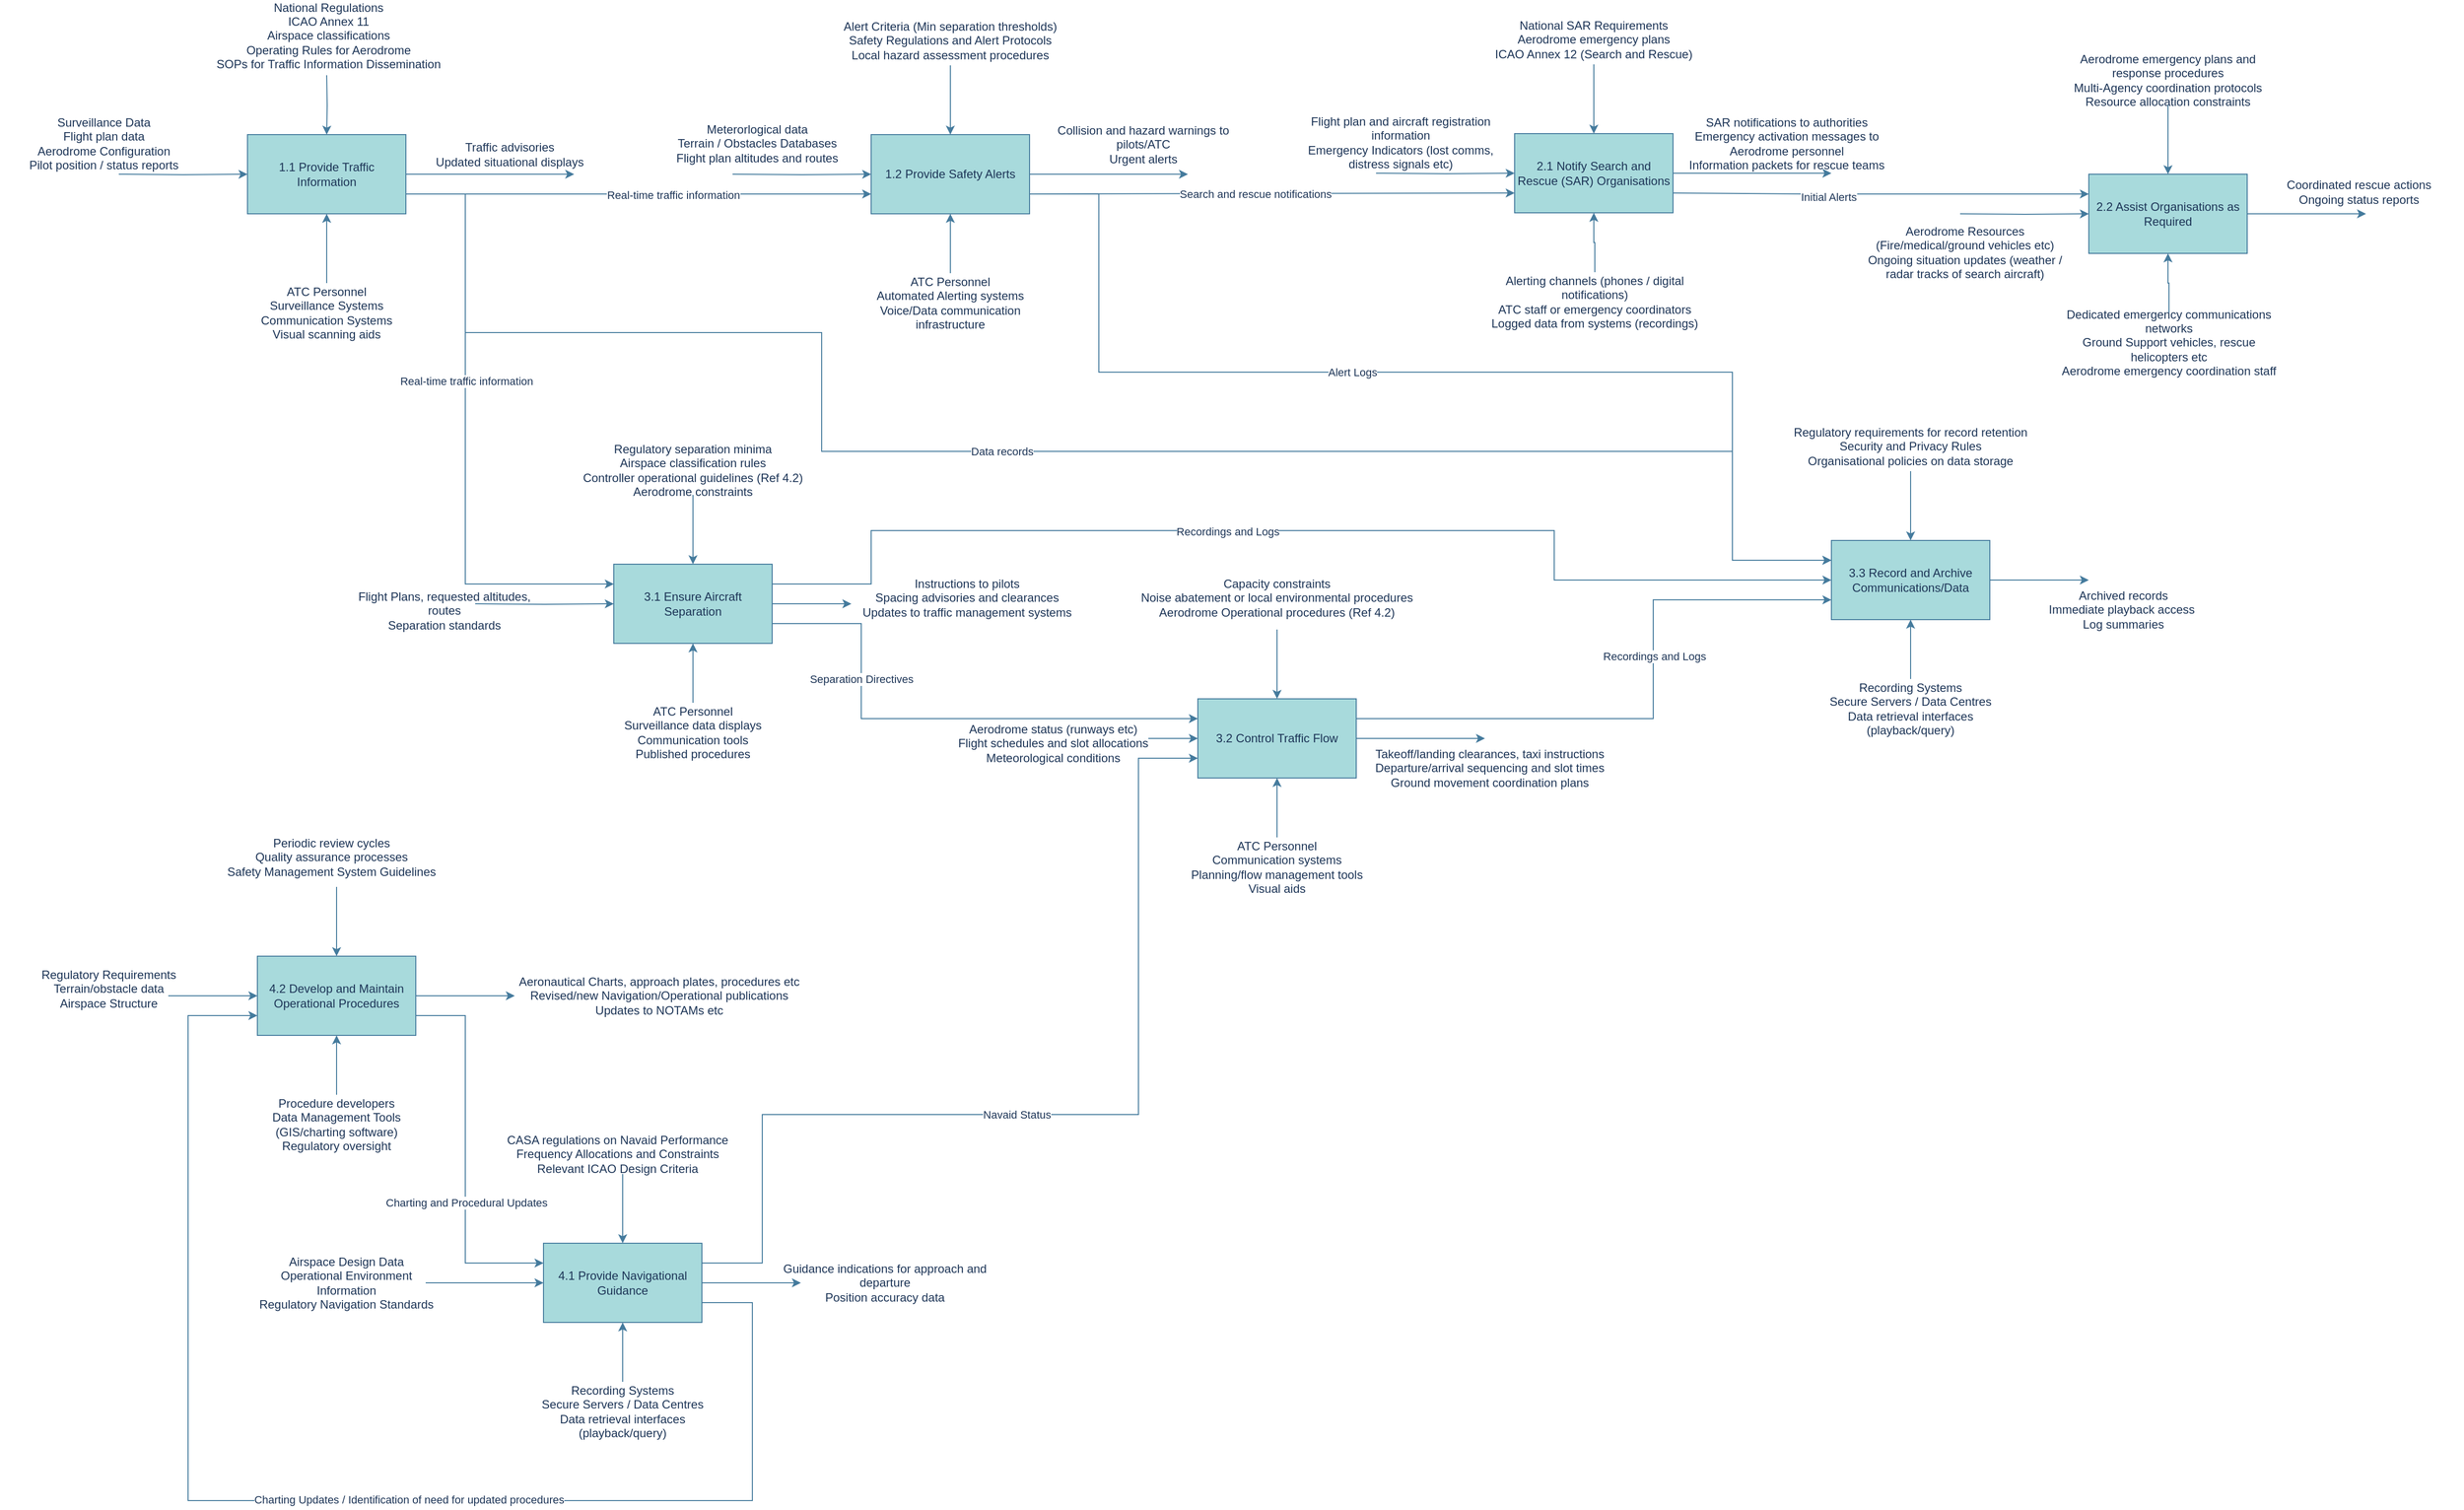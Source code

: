 <mxfile version="26.0.10">
  <diagram name="Page-1" id="mhuVICRI-4RMuyPOTQWO">
    <mxGraphModel dx="1783" dy="976" grid="1" gridSize="10" guides="1" tooltips="1" connect="1" arrows="1" fold="1" page="1" pageScale="1" pageWidth="3300" pageHeight="2339" math="0" shadow="0">
      <root>
        <mxCell id="0" />
        <mxCell id="1" parent="0" />
        <mxCell id="YCx-nxro3G4o6VL55sHo-1" value="" style="group;labelBackgroundColor=none;fontColor=#1D3557;" vertex="1" connectable="0" parent="1">
          <mxGeometry x="40.0" y="220" width="590" height="290" as="geometry" />
        </mxCell>
        <mxCell id="YCx-nxro3G4o6VL55sHo-2" value="" style="group;labelBackgroundColor=none;fontColor=#1D3557;" vertex="1" connectable="0" parent="YCx-nxro3G4o6VL55sHo-1">
          <mxGeometry x="110" width="480" height="290" as="geometry" />
        </mxCell>
        <mxCell id="YCx-nxro3G4o6VL55sHo-3" value="1.1 Provide Traffic Information" style="rounded=0;whiteSpace=wrap;html=1;labelBackgroundColor=none;fillColor=#A8DADC;strokeColor=#457B9D;fontColor=#1D3557;" vertex="1" parent="YCx-nxro3G4o6VL55sHo-2">
          <mxGeometry x="100" y="80" width="160" height="80" as="geometry" />
        </mxCell>
        <mxCell id="YCx-nxro3G4o6VL55sHo-4" value="" style="edgeStyle=orthogonalEdgeStyle;rounded=0;orthogonalLoop=1;jettySize=auto;html=1;strokeColor=#457B9D;fontColor=default;fillColor=#A8DADC;labelBackgroundColor=none;" edge="1" parent="YCx-nxro3G4o6VL55sHo-2" source="YCx-nxro3G4o6VL55sHo-5" target="YCx-nxro3G4o6VL55sHo-3">
          <mxGeometry relative="1" as="geometry" />
        </mxCell>
        <mxCell id="YCx-nxro3G4o6VL55sHo-5" value="ATC Personnel&lt;br&gt;Surveillance Systems&lt;br&gt;Communication Systems&lt;br&gt;Visual scanning aids" style="text;html=1;align=center;verticalAlign=middle;whiteSpace=wrap;rounded=0;labelBackgroundColor=none;fontColor=#1D3557;" vertex="1" parent="YCx-nxro3G4o6VL55sHo-2">
          <mxGeometry x="80" y="230" width="200" height="60" as="geometry" />
        </mxCell>
        <mxCell id="YCx-nxro3G4o6VL55sHo-7" value="" style="edgeStyle=orthogonalEdgeStyle;rounded=0;orthogonalLoop=1;jettySize=auto;html=1;strokeColor=#457B9D;align=center;verticalAlign=middle;fontFamily=Helvetica;fontSize=11;fontColor=default;labelBackgroundColor=none;endArrow=classic;fillColor=#A8DADC;" edge="1" parent="YCx-nxro3G4o6VL55sHo-2" target="YCx-nxro3G4o6VL55sHo-3">
          <mxGeometry relative="1" as="geometry">
            <mxPoint x="180" y="20" as="sourcePoint" />
          </mxGeometry>
        </mxCell>
        <mxCell id="YCx-nxro3G4o6VL55sHo-12" value="" style="edgeLabel;html=1;align=center;verticalAlign=middle;resizable=0;points=[];strokeColor=#457B9D;fontColor=#1D3557;fillColor=#A8DADC;" vertex="1" connectable="0" parent="YCx-nxro3G4o6VL55sHo-7">
          <mxGeometry x="-0.472" y="-2" relative="1" as="geometry">
            <mxPoint as="offset" />
          </mxGeometry>
        </mxCell>
        <mxCell id="YCx-nxro3G4o6VL55sHo-8" value="Traffic advisories&lt;br&gt;Updated situational displays" style="text;html=1;align=center;verticalAlign=middle;whiteSpace=wrap;rounded=0;labelBackgroundColor=none;fontColor=#1D3557;" vertex="1" parent="YCx-nxro3G4o6VL55sHo-2">
          <mxGeometry x="260" y="80" width="210" height="40" as="geometry" />
        </mxCell>
        <mxCell id="YCx-nxro3G4o6VL55sHo-9" value="" style="endArrow=classic;html=1;rounded=0;exitX=1;exitY=0.5;exitDx=0;exitDy=0;strokeColor=#457B9D;align=center;verticalAlign=middle;fontFamily=Helvetica;fontSize=11;fontColor=default;labelBackgroundColor=none;edgeStyle=orthogonalEdgeStyle;fillColor=#A8DADC;" edge="1" parent="YCx-nxro3G4o6VL55sHo-1" source="YCx-nxro3G4o6VL55sHo-3">
          <mxGeometry width="50" height="50" relative="1" as="geometry">
            <mxPoint x="310" y="280" as="sourcePoint" />
            <mxPoint x="540" y="120" as="targetPoint" />
          </mxGeometry>
        </mxCell>
        <mxCell id="YCx-nxro3G4o6VL55sHo-10" value="" style="edgeStyle=orthogonalEdgeStyle;rounded=0;orthogonalLoop=1;jettySize=auto;html=1;strokeColor=#457B9D;fontColor=default;fillColor=#A8DADC;labelBackgroundColor=none;" edge="1" parent="YCx-nxro3G4o6VL55sHo-1" target="YCx-nxro3G4o6VL55sHo-3">
          <mxGeometry relative="1" as="geometry">
            <mxPoint x="80" y="120" as="sourcePoint" />
          </mxGeometry>
        </mxCell>
        <mxCell id="YCx-nxro3G4o6VL55sHo-11" value="Surveillance Data&lt;br&gt;Flight plan data&lt;div&gt;Aerodrome Configuration&lt;br&gt;Pilot position / status reports&lt;/div&gt;" style="text;html=1;align=center;verticalAlign=middle;whiteSpace=wrap;rounded=0;labelBackgroundColor=none;fontColor=#1D3557;" vertex="1" parent="YCx-nxro3G4o6VL55sHo-1">
          <mxGeometry x="-40" y="50" width="210" height="77" as="geometry" />
        </mxCell>
        <mxCell id="YCx-nxro3G4o6VL55sHo-13" value="National Regulations&lt;br&gt;ICAO Annex 11&lt;br&gt;Airspace classifications&lt;br&gt;Operating Rules for Aerodrome&lt;br&gt;SOPs for Traffic Information Dissemination" style="text;html=1;align=center;verticalAlign=middle;whiteSpace=wrap;rounded=0;labelBackgroundColor=none;fontColor=#1D3557;" vertex="1" parent="1">
          <mxGeometry x="217" y="180" width="230" height="40" as="geometry" />
        </mxCell>
        <mxCell id="YCx-nxro3G4o6VL55sHo-14" value="" style="group;labelBackgroundColor=none;fontColor=#1D3557;" vertex="1" connectable="0" parent="1">
          <mxGeometry x="660.0" y="220" width="590" height="290" as="geometry" />
        </mxCell>
        <mxCell id="YCx-nxro3G4o6VL55sHo-15" value="" style="group;labelBackgroundColor=none;fontColor=#1D3557;" vertex="1" connectable="0" parent="YCx-nxro3G4o6VL55sHo-14">
          <mxGeometry x="110" width="480" height="290" as="geometry" />
        </mxCell>
        <mxCell id="YCx-nxro3G4o6VL55sHo-16" value="1.2 Provide Safety Alerts" style="rounded=0;whiteSpace=wrap;html=1;labelBackgroundColor=none;fillColor=#A8DADC;strokeColor=#457B9D;fontColor=#1D3557;" vertex="1" parent="YCx-nxro3G4o6VL55sHo-15">
          <mxGeometry x="110" y="80" width="160" height="80" as="geometry" />
        </mxCell>
        <mxCell id="YCx-nxro3G4o6VL55sHo-17" value="" style="edgeStyle=orthogonalEdgeStyle;rounded=0;orthogonalLoop=1;jettySize=auto;html=1;strokeColor=#457B9D;fontColor=default;fillColor=#A8DADC;labelBackgroundColor=none;" edge="1" parent="YCx-nxro3G4o6VL55sHo-15" source="YCx-nxro3G4o6VL55sHo-18" target="YCx-nxro3G4o6VL55sHo-16">
          <mxGeometry relative="1" as="geometry" />
        </mxCell>
        <mxCell id="YCx-nxro3G4o6VL55sHo-18" value="ATC Personnel&lt;br&gt;Automated Alerting systems&lt;br&gt;Voice/Data communication infrastructure" style="text;html=1;align=center;verticalAlign=middle;whiteSpace=wrap;rounded=0;labelBackgroundColor=none;fontColor=#1D3557;" vertex="1" parent="YCx-nxro3G4o6VL55sHo-15">
          <mxGeometry x="90" y="220" width="200" height="60" as="geometry" />
        </mxCell>
        <mxCell id="YCx-nxro3G4o6VL55sHo-21" value="Collision and hazard warnings to pilots/ATC&lt;br&gt;Urgent alerts" style="text;html=1;align=center;verticalAlign=middle;whiteSpace=wrap;rounded=0;labelBackgroundColor=none;fontColor=#1D3557;" vertex="1" parent="YCx-nxro3G4o6VL55sHo-15">
          <mxGeometry x="280" y="70" width="210" height="40" as="geometry" />
        </mxCell>
        <mxCell id="YCx-nxro3G4o6VL55sHo-24" value="Meterorlogical data&lt;br&gt;Terrain / Obstacles Databases&lt;br&gt;Flight plan altitudes and routes" style="text;html=1;align=center;verticalAlign=middle;whiteSpace=wrap;rounded=0;labelBackgroundColor=none;fontColor=#1D3557;" vertex="1" parent="YCx-nxro3G4o6VL55sHo-15">
          <mxGeometry x="-110" y="50" width="210" height="77" as="geometry" />
        </mxCell>
        <mxCell id="YCx-nxro3G4o6VL55sHo-22" value="" style="endArrow=classic;html=1;rounded=0;exitX=1;exitY=0.5;exitDx=0;exitDy=0;strokeColor=#457B9D;align=center;verticalAlign=middle;fontFamily=Helvetica;fontSize=11;fontColor=default;labelBackgroundColor=none;edgeStyle=orthogonalEdgeStyle;fillColor=#A8DADC;" edge="1" parent="YCx-nxro3G4o6VL55sHo-14" source="YCx-nxro3G4o6VL55sHo-16">
          <mxGeometry width="50" height="50" relative="1" as="geometry">
            <mxPoint x="310" y="280" as="sourcePoint" />
            <mxPoint x="540" y="120" as="targetPoint" />
          </mxGeometry>
        </mxCell>
        <mxCell id="YCx-nxro3G4o6VL55sHo-23" value="" style="edgeStyle=orthogonalEdgeStyle;rounded=0;orthogonalLoop=1;jettySize=auto;html=1;strokeColor=#457B9D;fontColor=default;fillColor=#A8DADC;labelBackgroundColor=none;" edge="1" parent="YCx-nxro3G4o6VL55sHo-14" target="YCx-nxro3G4o6VL55sHo-16">
          <mxGeometry relative="1" as="geometry">
            <mxPoint x="80" y="120" as="sourcePoint" />
          </mxGeometry>
        </mxCell>
        <mxCell id="YCx-nxro3G4o6VL55sHo-25" value="" style="endArrow=classic;html=1;rounded=0;strokeColor=#457B9D;fontColor=#1D3557;fillColor=#A8DADC;entryX=0;entryY=0.75;entryDx=0;entryDy=0;exitX=1;exitY=0.75;exitDx=0;exitDy=0;" edge="1" parent="1" source="YCx-nxro3G4o6VL55sHo-3" target="YCx-nxro3G4o6VL55sHo-16">
          <mxGeometry width="50" height="50" relative="1" as="geometry">
            <mxPoint x="530" y="450" as="sourcePoint" />
            <mxPoint x="580" y="400" as="targetPoint" />
          </mxGeometry>
        </mxCell>
        <mxCell id="YCx-nxro3G4o6VL55sHo-26" value="Real-time traffic information" style="edgeLabel;html=1;align=center;verticalAlign=middle;resizable=0;points=[];strokeColor=#457B9D;fontColor=#1D3557;fillColor=#A8DADC;" vertex="1" connectable="0" parent="YCx-nxro3G4o6VL55sHo-25">
          <mxGeometry x="0.149" y="-1" relative="1" as="geometry">
            <mxPoint as="offset" />
          </mxGeometry>
        </mxCell>
        <mxCell id="YCx-nxro3G4o6VL55sHo-28" value="Alert Criteria (Min separation thresholds)&lt;br&gt;Safety Regulations and Alert Protocols&lt;br&gt;Local hazard assessment procedures" style="text;html=1;align=center;verticalAlign=middle;whiteSpace=wrap;rounded=0;labelBackgroundColor=none;fontColor=#1D3557;" vertex="1" parent="1">
          <mxGeometry x="845" y="180" width="230" height="50" as="geometry" />
        </mxCell>
        <mxCell id="YCx-nxro3G4o6VL55sHo-19" value="" style="edgeStyle=orthogonalEdgeStyle;rounded=0;orthogonalLoop=1;jettySize=auto;html=1;strokeColor=#457B9D;align=center;verticalAlign=middle;fontFamily=Helvetica;fontSize=11;fontColor=default;labelBackgroundColor=none;endArrow=classic;fillColor=#A8DADC;" edge="1" parent="1" target="YCx-nxro3G4o6VL55sHo-16" source="YCx-nxro3G4o6VL55sHo-28">
          <mxGeometry relative="1" as="geometry">
            <mxPoint x="950.0" y="240" as="sourcePoint" />
          </mxGeometry>
        </mxCell>
        <mxCell id="YCx-nxro3G4o6VL55sHo-20" value="" style="edgeLabel;html=1;align=center;verticalAlign=middle;resizable=0;points=[];strokeColor=#457B9D;fontColor=#1D3557;fillColor=#A8DADC;" vertex="1" connectable="0" parent="YCx-nxro3G4o6VL55sHo-19">
          <mxGeometry x="-0.472" y="-2" relative="1" as="geometry">
            <mxPoint as="offset" />
          </mxGeometry>
        </mxCell>
        <mxCell id="YCx-nxro3G4o6VL55sHo-30" value="" style="group;labelBackgroundColor=none;fontColor=#1D3557;" vertex="1" connectable="0" parent="1">
          <mxGeometry x="1310.0" y="219" width="590" height="290" as="geometry" />
        </mxCell>
        <mxCell id="YCx-nxro3G4o6VL55sHo-31" value="" style="group;labelBackgroundColor=none;fontColor=#1D3557;" vertex="1" connectable="0" parent="YCx-nxro3G4o6VL55sHo-30">
          <mxGeometry x="110" width="480" height="290" as="geometry" />
        </mxCell>
        <mxCell id="YCx-nxro3G4o6VL55sHo-32" value="2.1 Notify Search and Rescue (SAR) Organisations" style="rounded=0;whiteSpace=wrap;html=1;labelBackgroundColor=none;fillColor=#A8DADC;strokeColor=#457B9D;fontColor=#1D3557;" vertex="1" parent="YCx-nxro3G4o6VL55sHo-31">
          <mxGeometry x="110" y="80" width="160" height="80" as="geometry" />
        </mxCell>
        <mxCell id="YCx-nxro3G4o6VL55sHo-33" value="" style="edgeStyle=orthogonalEdgeStyle;rounded=0;orthogonalLoop=1;jettySize=auto;html=1;strokeColor=#457B9D;fontColor=default;fillColor=#A8DADC;labelBackgroundColor=none;" edge="1" parent="YCx-nxro3G4o6VL55sHo-31" source="YCx-nxro3G4o6VL55sHo-34" target="YCx-nxro3G4o6VL55sHo-32">
          <mxGeometry relative="1" as="geometry" />
        </mxCell>
        <mxCell id="YCx-nxro3G4o6VL55sHo-34" value="Alerting channels (phones / digital notifications)&lt;br&gt;ATC staff or emergency coordinators&lt;br&gt;Logged data from systems (recordings)" style="text;html=1;align=center;verticalAlign=middle;whiteSpace=wrap;rounded=0;labelBackgroundColor=none;fontColor=#1D3557;" vertex="1" parent="YCx-nxro3G4o6VL55sHo-31">
          <mxGeometry x="81" y="220" width="220" height="60" as="geometry" />
        </mxCell>
        <mxCell id="YCx-nxro3G4o6VL55sHo-35" value="SAR notifications to authorities&lt;br&gt;Emergency activation messages to Aerodrome personnel&lt;br&gt;Information packets for rescue teams" style="text;html=1;align=center;verticalAlign=middle;whiteSpace=wrap;rounded=0;labelBackgroundColor=none;fontColor=#1D3557;" vertex="1" parent="YCx-nxro3G4o6VL55sHo-31">
          <mxGeometry x="280" y="70" width="210" height="40" as="geometry" />
        </mxCell>
        <mxCell id="YCx-nxro3G4o6VL55sHo-36" value="Flight plan and aircraft registration information&lt;br&gt;Emergency Indicators (lost comms, distress signals etc)" style="text;html=1;align=center;verticalAlign=middle;whiteSpace=wrap;rounded=0;labelBackgroundColor=none;fontColor=#1D3557;" vertex="1" parent="YCx-nxro3G4o6VL55sHo-31">
          <mxGeometry x="-110" y="50" width="210" height="77" as="geometry" />
        </mxCell>
        <mxCell id="YCx-nxro3G4o6VL55sHo-39" value="National SAR Requirements&lt;br&gt;Aerodrome emergency plans&lt;br&gt;ICAO Annex 12 (Search and Rescue)" style="text;html=1;align=center;verticalAlign=middle;whiteSpace=wrap;rounded=0;labelBackgroundColor=none;fontColor=#1D3557;" vertex="1" parent="YCx-nxro3G4o6VL55sHo-31">
          <mxGeometry x="75.0" y="-40" width="230" height="50" as="geometry" />
        </mxCell>
        <mxCell id="YCx-nxro3G4o6VL55sHo-40" value="" style="edgeStyle=orthogonalEdgeStyle;rounded=0;orthogonalLoop=1;jettySize=auto;html=1;strokeColor=#457B9D;align=center;verticalAlign=middle;fontFamily=Helvetica;fontSize=11;fontColor=default;labelBackgroundColor=none;endArrow=classic;fillColor=#A8DADC;" edge="1" parent="YCx-nxro3G4o6VL55sHo-31" source="YCx-nxro3G4o6VL55sHo-39">
          <mxGeometry relative="1" as="geometry">
            <mxPoint x="180" y="20" as="sourcePoint" />
            <mxPoint x="190.0" y="80" as="targetPoint" />
          </mxGeometry>
        </mxCell>
        <mxCell id="YCx-nxro3G4o6VL55sHo-41" value="" style="edgeLabel;html=1;align=center;verticalAlign=middle;resizable=0;points=[];strokeColor=#457B9D;fontColor=#1D3557;fillColor=#A8DADC;" vertex="1" connectable="0" parent="YCx-nxro3G4o6VL55sHo-40">
          <mxGeometry x="-0.472" y="-2" relative="1" as="geometry">
            <mxPoint as="offset" />
          </mxGeometry>
        </mxCell>
        <mxCell id="YCx-nxro3G4o6VL55sHo-37" value="" style="endArrow=classic;html=1;rounded=0;exitX=1;exitY=0.5;exitDx=0;exitDy=0;strokeColor=#457B9D;align=center;verticalAlign=middle;fontFamily=Helvetica;fontSize=11;fontColor=default;labelBackgroundColor=none;edgeStyle=orthogonalEdgeStyle;fillColor=#A8DADC;" edge="1" parent="YCx-nxro3G4o6VL55sHo-30" source="YCx-nxro3G4o6VL55sHo-32">
          <mxGeometry width="50" height="50" relative="1" as="geometry">
            <mxPoint x="310" y="280" as="sourcePoint" />
            <mxPoint x="540" y="120" as="targetPoint" />
          </mxGeometry>
        </mxCell>
        <mxCell id="YCx-nxro3G4o6VL55sHo-38" value="" style="edgeStyle=orthogonalEdgeStyle;rounded=0;orthogonalLoop=1;jettySize=auto;html=1;strokeColor=#457B9D;fontColor=default;fillColor=#A8DADC;labelBackgroundColor=none;" edge="1" parent="YCx-nxro3G4o6VL55sHo-30" target="YCx-nxro3G4o6VL55sHo-32">
          <mxGeometry relative="1" as="geometry">
            <mxPoint x="80" y="120" as="sourcePoint" />
          </mxGeometry>
        </mxCell>
        <mxCell id="YCx-nxro3G4o6VL55sHo-42" value="" style="endArrow=classic;html=1;rounded=0;strokeColor=#457B9D;fontColor=#1D3557;fillColor=#A8DADC;entryX=0;entryY=0.75;entryDx=0;entryDy=0;exitX=1;exitY=0.75;exitDx=0;exitDy=0;" edge="1" parent="1" source="YCx-nxro3G4o6VL55sHo-16" target="YCx-nxro3G4o6VL55sHo-32">
          <mxGeometry width="50" height="50" relative="1" as="geometry">
            <mxPoint x="1240" y="540" as="sourcePoint" />
            <mxPoint x="1290" y="490" as="targetPoint" />
          </mxGeometry>
        </mxCell>
        <mxCell id="YCx-nxro3G4o6VL55sHo-43" value="Search and rescue notifications" style="edgeLabel;html=1;align=center;verticalAlign=middle;resizable=0;points=[];strokeColor=#457B9D;fontColor=#1D3557;fillColor=#A8DADC;" vertex="1" connectable="0" parent="YCx-nxro3G4o6VL55sHo-42">
          <mxGeometry x="-0.072" relative="1" as="geometry">
            <mxPoint as="offset" />
          </mxGeometry>
        </mxCell>
        <mxCell id="YCx-nxro3G4o6VL55sHo-44" value="" style="group;labelBackgroundColor=none;fontColor=#1D3557;" vertex="1" connectable="0" parent="1">
          <mxGeometry x="1820.0" y="410" width="590" height="290" as="geometry" />
        </mxCell>
        <mxCell id="YCx-nxro3G4o6VL55sHo-54" value="" style="endArrow=classic;html=1;rounded=0;exitX=1;exitY=0.5;exitDx=0;exitDy=0;strokeColor=#457B9D;align=center;verticalAlign=middle;fontFamily=Helvetica;fontSize=11;fontColor=default;labelBackgroundColor=none;edgeStyle=orthogonalEdgeStyle;fillColor=#A8DADC;" edge="1" parent="YCx-nxro3G4o6VL55sHo-44" source="YCx-nxro3G4o6VL55sHo-46">
          <mxGeometry width="50" height="50" relative="1" as="geometry">
            <mxPoint x="370" y="110" as="sourcePoint" />
            <mxPoint x="570.0" y="-30" as="targetPoint" />
          </mxGeometry>
        </mxCell>
        <mxCell id="YCx-nxro3G4o6VL55sHo-55" value="" style="edgeStyle=orthogonalEdgeStyle;rounded=0;orthogonalLoop=1;jettySize=auto;html=1;strokeColor=#457B9D;fontColor=default;fillColor=#A8DADC;labelBackgroundColor=none;" edge="1" parent="YCx-nxro3G4o6VL55sHo-44" target="YCx-nxro3G4o6VL55sHo-46">
          <mxGeometry relative="1" as="geometry">
            <mxPoint x="160.0" y="-30" as="sourcePoint" />
          </mxGeometry>
        </mxCell>
        <mxCell id="YCx-nxro3G4o6VL55sHo-50" value="Aerodrome Resources (Fire/medical/ground vehicles etc)&lt;br&gt;Ongoing situation updates (weather / radar tracks of search aircraft)" style="text;html=1;align=center;verticalAlign=middle;whiteSpace=wrap;rounded=0;labelBackgroundColor=none;fontColor=#1D3557;" vertex="1" parent="YCx-nxro3G4o6VL55sHo-44">
          <mxGeometry x="60" y="-30" width="210" height="77" as="geometry" />
        </mxCell>
        <mxCell id="YCx-nxro3G4o6VL55sHo-56" value="" style="endArrow=classic;html=1;rounded=0;strokeColor=#457B9D;fontColor=#1D3557;fillColor=#A8DADC;entryX=0;entryY=0.25;entryDx=0;entryDy=0;exitX=1;exitY=0.75;exitDx=0;exitDy=0;" edge="1" parent="1" source="YCx-nxro3G4o6VL55sHo-32" target="YCx-nxro3G4o6VL55sHo-46">
          <mxGeometry width="50" height="50" relative="1" as="geometry">
            <mxPoint x="1660" y="650" as="sourcePoint" />
            <mxPoint x="1710" y="600" as="targetPoint" />
            <Array as="points">
              <mxPoint x="1830" y="360" />
              <mxPoint x="1930" y="360" />
            </Array>
          </mxGeometry>
        </mxCell>
        <mxCell id="YCx-nxro3G4o6VL55sHo-57" value="Initial Alerts" style="edgeLabel;html=1;align=center;verticalAlign=middle;resizable=0;points=[];strokeColor=#457B9D;fontColor=#1D3557;fillColor=#A8DADC;" vertex="1" connectable="0" parent="YCx-nxro3G4o6VL55sHo-56">
          <mxGeometry x="-0.253" y="-3" relative="1" as="geometry">
            <mxPoint as="offset" />
          </mxGeometry>
        </mxCell>
        <mxCell id="YCx-nxro3G4o6VL55sHo-58" value="" style="group;labelBackgroundColor=none;fontColor=#1D3557;" vertex="1" connectable="0" parent="1">
          <mxGeometry x="400.0" y="654" width="690" height="290" as="geometry" />
        </mxCell>
        <mxCell id="YCx-nxro3G4o6VL55sHo-59" value="" style="group;labelBackgroundColor=none;fontColor=#1D3557;" vertex="1" connectable="0" parent="YCx-nxro3G4o6VL55sHo-58">
          <mxGeometry x="110" width="580" height="290" as="geometry" />
        </mxCell>
        <mxCell id="YCx-nxro3G4o6VL55sHo-60" value="3.1 Ensure Aircraft Separation" style="rounded=0;whiteSpace=wrap;html=1;labelBackgroundColor=none;fillColor=#A8DADC;strokeColor=#457B9D;fontColor=#1D3557;" vertex="1" parent="YCx-nxro3G4o6VL55sHo-59">
          <mxGeometry x="110" y="80" width="160" height="80" as="geometry" />
        </mxCell>
        <mxCell id="YCx-nxro3G4o6VL55sHo-61" value="" style="edgeStyle=orthogonalEdgeStyle;rounded=0;orthogonalLoop=1;jettySize=auto;html=1;strokeColor=#457B9D;fontColor=default;fillColor=#A8DADC;labelBackgroundColor=none;" edge="1" parent="YCx-nxro3G4o6VL55sHo-59" source="YCx-nxro3G4o6VL55sHo-62" target="YCx-nxro3G4o6VL55sHo-60">
          <mxGeometry relative="1" as="geometry" />
        </mxCell>
        <mxCell id="YCx-nxro3G4o6VL55sHo-62" value="ATC Personnel&lt;br&gt;Surveillance data displays&lt;br&gt;Communication tools&lt;br&gt;Published procedures" style="text;html=1;align=center;verticalAlign=middle;whiteSpace=wrap;rounded=0;labelBackgroundColor=none;fontColor=#1D3557;" vertex="1" parent="YCx-nxro3G4o6VL55sHo-59">
          <mxGeometry x="90" y="220" width="200" height="60" as="geometry" />
        </mxCell>
        <mxCell id="YCx-nxro3G4o6VL55sHo-69" value="Regulatory separation minima&lt;br&gt;Airspace classification rules&lt;br&gt;Controller operational guidelines (Ref 4.2)&lt;br&gt;Aerodrome constraints" style="text;html=1;align=center;verticalAlign=middle;whiteSpace=wrap;rounded=0;labelBackgroundColor=none;fontColor=#1D3557;" vertex="1" parent="YCx-nxro3G4o6VL55sHo-59">
          <mxGeometry x="75.0" y="-40" width="230" height="50" as="geometry" />
        </mxCell>
        <mxCell id="YCx-nxro3G4o6VL55sHo-70" value="" style="edgeStyle=orthogonalEdgeStyle;rounded=0;orthogonalLoop=1;jettySize=auto;html=1;strokeColor=#457B9D;align=center;verticalAlign=middle;fontFamily=Helvetica;fontSize=11;fontColor=default;labelBackgroundColor=none;endArrow=classic;fillColor=#A8DADC;" edge="1" parent="YCx-nxro3G4o6VL55sHo-59" source="YCx-nxro3G4o6VL55sHo-69">
          <mxGeometry relative="1" as="geometry">
            <mxPoint x="180" y="20" as="sourcePoint" />
            <mxPoint x="190.0" y="80" as="targetPoint" />
          </mxGeometry>
        </mxCell>
        <mxCell id="YCx-nxro3G4o6VL55sHo-71" value="" style="edgeLabel;html=1;align=center;verticalAlign=middle;resizable=0;points=[];strokeColor=#457B9D;fontColor=#1D3557;fillColor=#A8DADC;" vertex="1" connectable="0" parent="YCx-nxro3G4o6VL55sHo-70">
          <mxGeometry x="-0.472" y="-2" relative="1" as="geometry">
            <mxPoint as="offset" />
          </mxGeometry>
        </mxCell>
        <mxCell id="YCx-nxro3G4o6VL55sHo-63" value="Instructions to pilots&lt;br&gt;Spacing advisories and clearances&lt;br&gt;Updates to traffic management systems" style="text;html=1;align=center;verticalAlign=middle;whiteSpace=wrap;rounded=0;labelBackgroundColor=none;fontColor=#1D3557;" vertex="1" parent="YCx-nxro3G4o6VL55sHo-59">
          <mxGeometry x="357" y="94" width="220" height="40" as="geometry" />
        </mxCell>
        <mxCell id="YCx-nxro3G4o6VL55sHo-65" value="" style="endArrow=classic;html=1;rounded=0;exitX=1;exitY=0.5;exitDx=0;exitDy=0;strokeColor=#457B9D;align=center;verticalAlign=middle;fontFamily=Helvetica;fontSize=11;fontColor=default;labelBackgroundColor=none;edgeStyle=orthogonalEdgeStyle;fillColor=#A8DADC;" edge="1" parent="YCx-nxro3G4o6VL55sHo-58" source="YCx-nxro3G4o6VL55sHo-60">
          <mxGeometry width="50" height="50" relative="1" as="geometry">
            <mxPoint x="310" y="280" as="sourcePoint" />
            <mxPoint x="460.0" y="120" as="targetPoint" />
          </mxGeometry>
        </mxCell>
        <mxCell id="YCx-nxro3G4o6VL55sHo-66" value="" style="edgeStyle=orthogonalEdgeStyle;rounded=0;orthogonalLoop=1;jettySize=auto;html=1;strokeColor=#457B9D;fontColor=default;fillColor=#A8DADC;labelBackgroundColor=none;" edge="1" parent="YCx-nxro3G4o6VL55sHo-58" target="YCx-nxro3G4o6VL55sHo-60">
          <mxGeometry relative="1" as="geometry">
            <mxPoint x="80" y="120" as="sourcePoint" />
          </mxGeometry>
        </mxCell>
        <mxCell id="YCx-nxro3G4o6VL55sHo-64" value="Flight Plans, requested altitudes, routes&lt;br&gt;Separation standards" style="text;html=1;align=center;verticalAlign=middle;whiteSpace=wrap;rounded=0;labelBackgroundColor=none;fontColor=#1D3557;" vertex="1" parent="YCx-nxro3G4o6VL55sHo-58">
          <mxGeometry x="-56" y="88.5" width="210" height="77" as="geometry" />
        </mxCell>
        <mxCell id="YCx-nxro3G4o6VL55sHo-72" value="" style="endArrow=classic;html=1;rounded=0;strokeColor=#457B9D;fontColor=#1D3557;fillColor=#A8DADC;exitX=1;exitY=0.75;exitDx=0;exitDy=0;entryX=0;entryY=0.25;entryDx=0;entryDy=0;" edge="1" parent="1" source="YCx-nxro3G4o6VL55sHo-3" target="YCx-nxro3G4o6VL55sHo-60">
          <mxGeometry width="50" height="50" relative="1" as="geometry">
            <mxPoint x="1130" y="650" as="sourcePoint" />
            <mxPoint x="1180" y="600" as="targetPoint" />
            <Array as="points">
              <mxPoint x="470" y="360" />
              <mxPoint x="470" y="754" />
            </Array>
          </mxGeometry>
        </mxCell>
        <mxCell id="YCx-nxro3G4o6VL55sHo-73" value="Real-time traffic information" style="edgeLabel;html=1;align=center;verticalAlign=middle;resizable=0;points=[];strokeColor=#457B9D;fontColor=#1D3557;fillColor=#A8DADC;" vertex="1" connectable="0" parent="YCx-nxro3G4o6VL55sHo-72">
          <mxGeometry x="-0.177" y="1" relative="1" as="geometry">
            <mxPoint as="offset" />
          </mxGeometry>
        </mxCell>
        <mxCell id="YCx-nxro3G4o6VL55sHo-74" value="" style="group;labelBackgroundColor=none;fontColor=#1D3557;" vertex="1" connectable="0" parent="1">
          <mxGeometry x="1100.0" y="790" width="530" height="290" as="geometry" />
        </mxCell>
        <mxCell id="YCx-nxro3G4o6VL55sHo-75" value="3.2 Control Traffic Flow" style="rounded=0;whiteSpace=wrap;html=1;labelBackgroundColor=none;fillColor=#A8DADC;strokeColor=#457B9D;fontColor=#1D3557;" vertex="1" parent="YCx-nxro3G4o6VL55sHo-74">
          <mxGeometry x="110" y="80" width="160" height="80" as="geometry" />
        </mxCell>
        <mxCell id="YCx-nxro3G4o6VL55sHo-76" value="" style="edgeStyle=orthogonalEdgeStyle;rounded=0;orthogonalLoop=1;jettySize=auto;html=1;strokeColor=#457B9D;fontColor=default;fillColor=#A8DADC;labelBackgroundColor=none;" edge="1" parent="YCx-nxro3G4o6VL55sHo-74" source="YCx-nxro3G4o6VL55sHo-77" target="YCx-nxro3G4o6VL55sHo-75">
          <mxGeometry relative="1" as="geometry" />
        </mxCell>
        <mxCell id="YCx-nxro3G4o6VL55sHo-77" value="ATC Personnel&lt;br&gt;Communication systems&lt;br&gt;Planning/flow management tools&lt;br&gt;Visual aids" style="text;html=1;align=center;verticalAlign=middle;whiteSpace=wrap;rounded=0;labelBackgroundColor=none;fontColor=#1D3557;" vertex="1" parent="YCx-nxro3G4o6VL55sHo-74">
          <mxGeometry x="90" y="220" width="200" height="60" as="geometry" />
        </mxCell>
        <mxCell id="YCx-nxro3G4o6VL55sHo-78" value="Takeoff/landing clearances, taxi instructions&lt;br&gt;Departure/arrival sequencing and slot times&lt;br&gt;Ground movement coordination plans" style="text;html=1;align=center;verticalAlign=middle;whiteSpace=wrap;rounded=0;labelBackgroundColor=none;fontColor=#1D3557;" vertex="1" parent="YCx-nxro3G4o6VL55sHo-74">
          <mxGeometry x="280" y="130" width="250" height="40" as="geometry" />
        </mxCell>
        <mxCell id="YCx-nxro3G4o6VL55sHo-79" value="Capacity constraints&lt;br&gt;Noise abatement or local environmental procedures&lt;br&gt;Aerodrome Operational procedures (Ref 4.2)&lt;div&gt;&lt;br&gt;&lt;/div&gt;" style="text;html=1;align=center;verticalAlign=middle;whiteSpace=wrap;rounded=0;labelBackgroundColor=none;fontColor=#1D3557;" vertex="1" parent="YCx-nxro3G4o6VL55sHo-74">
          <mxGeometry x="30" y="-40" width="320" height="50" as="geometry" />
        </mxCell>
        <mxCell id="YCx-nxro3G4o6VL55sHo-80" value="" style="edgeStyle=orthogonalEdgeStyle;rounded=0;orthogonalLoop=1;jettySize=auto;html=1;strokeColor=#457B9D;align=center;verticalAlign=middle;fontFamily=Helvetica;fontSize=11;fontColor=default;labelBackgroundColor=none;endArrow=classic;fillColor=#A8DADC;" edge="1" parent="YCx-nxro3G4o6VL55sHo-74" source="YCx-nxro3G4o6VL55sHo-79">
          <mxGeometry relative="1" as="geometry">
            <mxPoint x="180" y="20" as="sourcePoint" />
            <mxPoint x="190.0" y="80" as="targetPoint" />
          </mxGeometry>
        </mxCell>
        <mxCell id="YCx-nxro3G4o6VL55sHo-81" value="" style="edgeLabel;html=1;align=center;verticalAlign=middle;resizable=0;points=[];strokeColor=#457B9D;fontColor=#1D3557;fillColor=#A8DADC;" vertex="1" connectable="0" parent="YCx-nxro3G4o6VL55sHo-80">
          <mxGeometry x="-0.472" y="-2" relative="1" as="geometry">
            <mxPoint as="offset" />
          </mxGeometry>
        </mxCell>
        <mxCell id="YCx-nxro3G4o6VL55sHo-84" value="Aerodrome status (runways etc)&lt;br&gt;Flight schedules and slot allocations&lt;br&gt;Meteorological conditions" style="text;html=1;align=center;verticalAlign=middle;whiteSpace=wrap;rounded=0;labelBackgroundColor=none;fontColor=#1D3557;" vertex="1" parent="YCx-nxro3G4o6VL55sHo-74">
          <mxGeometry x="-141" y="85" width="210" height="80" as="geometry" />
        </mxCell>
        <mxCell id="YCx-nxro3G4o6VL55sHo-87" value="" style="edgeStyle=orthogonalEdgeStyle;rounded=0;orthogonalLoop=1;jettySize=auto;html=1;strokeColor=#457B9D;fontColor=default;fillColor=#A8DADC;labelBackgroundColor=none;entryX=0;entryY=0.5;entryDx=0;entryDy=0;" edge="1" parent="YCx-nxro3G4o6VL55sHo-74" target="YCx-nxro3G4o6VL55sHo-75">
          <mxGeometry relative="1" as="geometry">
            <mxPoint x="60.0" y="120" as="sourcePoint" />
            <mxPoint x="190.0" y="80" as="targetPoint" />
            <Array as="points">
              <mxPoint x="60" y="120" />
              <mxPoint x="60" y="120" />
            </Array>
          </mxGeometry>
        </mxCell>
        <mxCell id="YCx-nxro3G4o6VL55sHo-82" value="" style="endArrow=classic;html=1;rounded=0;exitX=1;exitY=0.5;exitDx=0;exitDy=0;strokeColor=#457B9D;align=center;verticalAlign=middle;fontFamily=Helvetica;fontSize=11;fontColor=default;labelBackgroundColor=none;edgeStyle=orthogonalEdgeStyle;fillColor=#A8DADC;" edge="1" parent="1" source="YCx-nxro3G4o6VL55sHo-75">
          <mxGeometry width="50" height="50" relative="1" as="geometry">
            <mxPoint x="1270.0" y="960" as="sourcePoint" />
            <mxPoint x="1500" y="910" as="targetPoint" />
          </mxGeometry>
        </mxCell>
        <mxCell id="YCx-nxro3G4o6VL55sHo-85" value="" style="endArrow=classic;html=1;rounded=0;strokeColor=#457B9D;fontColor=#1D3557;fillColor=#A8DADC;exitX=1;exitY=0.75;exitDx=0;exitDy=0;entryX=0;entryY=0.25;entryDx=0;entryDy=0;" edge="1" parent="1" source="YCx-nxro3G4o6VL55sHo-60" target="YCx-nxro3G4o6VL55sHo-75">
          <mxGeometry width="50" height="50" relative="1" as="geometry">
            <mxPoint x="1100" y="650" as="sourcePoint" />
            <mxPoint x="1150" y="600" as="targetPoint" />
            <Array as="points">
              <mxPoint x="870" y="794" />
              <mxPoint x="870" y="890" />
            </Array>
          </mxGeometry>
        </mxCell>
        <mxCell id="YCx-nxro3G4o6VL55sHo-86" value="Separation Directives" style="edgeLabel;html=1;align=center;verticalAlign=middle;resizable=0;points=[];strokeColor=#457B9D;fontColor=#1D3557;fillColor=#A8DADC;" vertex="1" connectable="0" parent="YCx-nxro3G4o6VL55sHo-85">
          <mxGeometry x="-0.24" y="-2" relative="1" as="geometry">
            <mxPoint x="-14" y="-42" as="offset" />
          </mxGeometry>
        </mxCell>
        <mxCell id="YCx-nxro3G4o6VL55sHo-88" value="" style="group;labelBackgroundColor=none;fontColor=#1D3557;" vertex="1" connectable="0" parent="1">
          <mxGeometry x="1740.0" y="630" width="530" height="290" as="geometry" />
        </mxCell>
        <mxCell id="YCx-nxro3G4o6VL55sHo-89" value="3.3 Record and Archive Communications/Data" style="rounded=0;whiteSpace=wrap;html=1;labelBackgroundColor=none;fillColor=#A8DADC;strokeColor=#457B9D;fontColor=#1D3557;" vertex="1" parent="YCx-nxro3G4o6VL55sHo-88">
          <mxGeometry x="110" y="80" width="160" height="80" as="geometry" />
        </mxCell>
        <mxCell id="YCx-nxro3G4o6VL55sHo-90" value="" style="edgeStyle=orthogonalEdgeStyle;rounded=0;orthogonalLoop=1;jettySize=auto;html=1;strokeColor=#457B9D;fontColor=default;fillColor=#A8DADC;labelBackgroundColor=none;" edge="1" parent="YCx-nxro3G4o6VL55sHo-88" source="YCx-nxro3G4o6VL55sHo-91" target="YCx-nxro3G4o6VL55sHo-89">
          <mxGeometry relative="1" as="geometry" />
        </mxCell>
        <mxCell id="YCx-nxro3G4o6VL55sHo-91" value="Recording Systems&lt;br&gt;Secure Servers / Data Centres&lt;br&gt;Data retrieval interfaces (playback/query)" style="text;html=1;align=center;verticalAlign=middle;whiteSpace=wrap;rounded=0;labelBackgroundColor=none;fontColor=#1D3557;" vertex="1" parent="YCx-nxro3G4o6VL55sHo-88">
          <mxGeometry x="90" y="220" width="200" height="60" as="geometry" />
        </mxCell>
        <mxCell id="YCx-nxro3G4o6VL55sHo-92" value="Archived records&lt;br&gt;Immediate playback access&amp;nbsp;&lt;br&gt;Log summaries" style="text;html=1;align=center;verticalAlign=middle;whiteSpace=wrap;rounded=0;labelBackgroundColor=none;fontColor=#1D3557;" vertex="1" parent="YCx-nxro3G4o6VL55sHo-88">
          <mxGeometry x="280" y="130" width="250" height="40" as="geometry" />
        </mxCell>
        <mxCell id="YCx-nxro3G4o6VL55sHo-93" value="Regulatory requirements for record retention&lt;br&gt;Security and Privacy Rules&lt;br&gt;Organisational policies on data storage" style="text;html=1;align=center;verticalAlign=middle;whiteSpace=wrap;rounded=0;labelBackgroundColor=none;fontColor=#1D3557;" vertex="1" parent="YCx-nxro3G4o6VL55sHo-88">
          <mxGeometry x="30" y="-40" width="320" height="50" as="geometry" />
        </mxCell>
        <mxCell id="YCx-nxro3G4o6VL55sHo-94" value="" style="edgeStyle=orthogonalEdgeStyle;rounded=0;orthogonalLoop=1;jettySize=auto;html=1;strokeColor=#457B9D;align=center;verticalAlign=middle;fontFamily=Helvetica;fontSize=11;fontColor=default;labelBackgroundColor=none;endArrow=classic;fillColor=#A8DADC;" edge="1" parent="YCx-nxro3G4o6VL55sHo-88" source="YCx-nxro3G4o6VL55sHo-93">
          <mxGeometry relative="1" as="geometry">
            <mxPoint x="180" y="20" as="sourcePoint" />
            <mxPoint x="190.0" y="80" as="targetPoint" />
          </mxGeometry>
        </mxCell>
        <mxCell id="YCx-nxro3G4o6VL55sHo-95" value="" style="edgeLabel;html=1;align=center;verticalAlign=middle;resizable=0;points=[];strokeColor=#457B9D;fontColor=#1D3557;fillColor=#A8DADC;" vertex="1" connectable="0" parent="YCx-nxro3G4o6VL55sHo-94">
          <mxGeometry x="-0.472" y="-2" relative="1" as="geometry">
            <mxPoint as="offset" />
          </mxGeometry>
        </mxCell>
        <mxCell id="YCx-nxro3G4o6VL55sHo-45" value="" style="group;labelBackgroundColor=none;fontColor=#1D3557;" vertex="1" connectable="0" parent="1">
          <mxGeometry x="2000.0" y="260" width="480" height="290" as="geometry" />
        </mxCell>
        <mxCell id="YCx-nxro3G4o6VL55sHo-46" value="2.2 Assist Organisations as Required" style="rounded=0;whiteSpace=wrap;html=1;labelBackgroundColor=none;fillColor=#A8DADC;strokeColor=#457B9D;fontColor=#1D3557;" vertex="1" parent="YCx-nxro3G4o6VL55sHo-45">
          <mxGeometry x="110" y="80" width="160" height="80" as="geometry" />
        </mxCell>
        <mxCell id="YCx-nxro3G4o6VL55sHo-47" value="" style="edgeStyle=orthogonalEdgeStyle;rounded=0;orthogonalLoop=1;jettySize=auto;html=1;strokeColor=#457B9D;fontColor=default;fillColor=#A8DADC;labelBackgroundColor=none;" edge="1" parent="YCx-nxro3G4o6VL55sHo-45" source="YCx-nxro3G4o6VL55sHo-48" target="YCx-nxro3G4o6VL55sHo-46">
          <mxGeometry relative="1" as="geometry" />
        </mxCell>
        <mxCell id="YCx-nxro3G4o6VL55sHo-48" value="Dedicated emergency communications networks&lt;br&gt;Ground Support vehicles, rescue helicopters etc&lt;br&gt;Aerodrome emergency coordination staff" style="text;html=1;align=center;verticalAlign=middle;whiteSpace=wrap;rounded=0;labelBackgroundColor=none;fontColor=#1D3557;" vertex="1" parent="YCx-nxro3G4o6VL55sHo-45">
          <mxGeometry x="81" y="220" width="220" height="60" as="geometry" />
        </mxCell>
        <mxCell id="YCx-nxro3G4o6VL55sHo-49" value="Coordinated rescue actions&lt;br&gt;Ongoing status reports" style="text;html=1;align=center;verticalAlign=middle;whiteSpace=wrap;rounded=0;labelBackgroundColor=none;fontColor=#1D3557;" vertex="1" parent="YCx-nxro3G4o6VL55sHo-45">
          <mxGeometry x="278" y="78" width="210" height="40" as="geometry" />
        </mxCell>
        <mxCell id="YCx-nxro3G4o6VL55sHo-51" value="Aerodrome emergency plans and response procedures&lt;br&gt;Multi-Agency coordination protocols&lt;br&gt;Resource allocation constraints" style="text;html=1;align=center;verticalAlign=middle;whiteSpace=wrap;rounded=0;labelBackgroundColor=none;fontColor=#1D3557;" vertex="1" parent="YCx-nxro3G4o6VL55sHo-45">
          <mxGeometry x="75.0" y="-40" width="230" height="50" as="geometry" />
        </mxCell>
        <mxCell id="YCx-nxro3G4o6VL55sHo-52" value="" style="edgeStyle=orthogonalEdgeStyle;rounded=0;orthogonalLoop=1;jettySize=auto;html=1;strokeColor=#457B9D;align=center;verticalAlign=middle;fontFamily=Helvetica;fontSize=11;fontColor=default;labelBackgroundColor=none;endArrow=classic;fillColor=#A8DADC;" edge="1" parent="YCx-nxro3G4o6VL55sHo-45" source="YCx-nxro3G4o6VL55sHo-51">
          <mxGeometry relative="1" as="geometry">
            <mxPoint x="180" y="20" as="sourcePoint" />
            <mxPoint x="190.0" y="80" as="targetPoint" />
          </mxGeometry>
        </mxCell>
        <mxCell id="YCx-nxro3G4o6VL55sHo-53" value="" style="edgeLabel;html=1;align=center;verticalAlign=middle;resizable=0;points=[];strokeColor=#457B9D;fontColor=#1D3557;fillColor=#A8DADC;" vertex="1" connectable="0" parent="YCx-nxro3G4o6VL55sHo-52">
          <mxGeometry x="-0.472" y="-2" relative="1" as="geometry">
            <mxPoint as="offset" />
          </mxGeometry>
        </mxCell>
        <mxCell id="YCx-nxro3G4o6VL55sHo-100" value="" style="endArrow=classic;html=1;rounded=0;strokeColor=#457B9D;fontColor=#1D3557;fillColor=#A8DADC;entryX=0;entryY=0.75;entryDx=0;entryDy=0;exitX=1;exitY=0.25;exitDx=0;exitDy=0;" edge="1" parent="1" source="YCx-nxro3G4o6VL55sHo-75" target="YCx-nxro3G4o6VL55sHo-89">
          <mxGeometry width="50" height="50" relative="1" as="geometry">
            <mxPoint x="1630" y="810" as="sourcePoint" />
            <mxPoint x="1680" y="760" as="targetPoint" />
            <Array as="points">
              <mxPoint x="1670" y="890" />
              <mxPoint x="1670" y="770" />
            </Array>
          </mxGeometry>
        </mxCell>
        <mxCell id="YCx-nxro3G4o6VL55sHo-101" value="Recordings and Logs" style="edgeLabel;html=1;align=center;verticalAlign=middle;resizable=0;points=[];strokeColor=#457B9D;fontColor=#1D3557;fillColor=#A8DADC;" vertex="1" connectable="0" parent="YCx-nxro3G4o6VL55sHo-100">
          <mxGeometry x="0.21" y="-1" relative="1" as="geometry">
            <mxPoint as="offset" />
          </mxGeometry>
        </mxCell>
        <mxCell id="YCx-nxro3G4o6VL55sHo-102" value="" style="endArrow=classic;html=1;rounded=0;strokeColor=#457B9D;fontColor=#1D3557;fillColor=#A8DADC;exitX=1;exitY=0.25;exitDx=0;exitDy=0;entryX=0;entryY=0.5;entryDx=0;entryDy=0;" edge="1" parent="1" source="YCx-nxro3G4o6VL55sHo-60" target="YCx-nxro3G4o6VL55sHo-89">
          <mxGeometry width="50" height="50" relative="1" as="geometry">
            <mxPoint x="1190" y="810" as="sourcePoint" />
            <mxPoint x="1240" y="760" as="targetPoint" />
            <Array as="points">
              <mxPoint x="880" y="754" />
              <mxPoint x="880" y="700" />
              <mxPoint x="1570" y="700" />
              <mxPoint x="1570" y="750" />
            </Array>
          </mxGeometry>
        </mxCell>
        <mxCell id="YCx-nxro3G4o6VL55sHo-103" value="Recordings and Logs" style="edgeLabel;html=1;align=center;verticalAlign=middle;resizable=0;points=[];strokeColor=#457B9D;fontColor=#1D3557;fillColor=#A8DADC;" vertex="1" connectable="0" parent="YCx-nxro3G4o6VL55sHo-102">
          <mxGeometry x="-0.124" y="-1" relative="1" as="geometry">
            <mxPoint as="offset" />
          </mxGeometry>
        </mxCell>
        <mxCell id="YCx-nxro3G4o6VL55sHo-104" value="" style="endArrow=classic;html=1;rounded=0;strokeColor=#457B9D;fontColor=#1D3557;fillColor=#A8DADC;exitX=1;exitY=0.75;exitDx=0;exitDy=0;" edge="1" parent="1" source="YCx-nxro3G4o6VL55sHo-16">
          <mxGeometry width="50" height="50" relative="1" as="geometry">
            <mxPoint x="1080" y="570" as="sourcePoint" />
            <mxPoint x="1850" y="730" as="targetPoint" />
            <Array as="points">
              <mxPoint x="1110" y="360" />
              <mxPoint x="1110" y="540" />
              <mxPoint x="1510" y="540" />
              <mxPoint x="1750" y="540" />
              <mxPoint x="1750" y="730" />
            </Array>
          </mxGeometry>
        </mxCell>
        <mxCell id="YCx-nxro3G4o6VL55sHo-105" value="Alert Logs" style="edgeLabel;html=1;align=center;verticalAlign=middle;resizable=0;points=[];strokeColor=#457B9D;fontColor=#1D3557;fillColor=#A8DADC;" vertex="1" connectable="0" parent="YCx-nxro3G4o6VL55sHo-104">
          <mxGeometry x="-0.142" y="-2" relative="1" as="geometry">
            <mxPoint y="-2" as="offset" />
          </mxGeometry>
        </mxCell>
        <mxCell id="YCx-nxro3G4o6VL55sHo-106" value="" style="endArrow=classic;html=1;rounded=0;strokeColor=#457B9D;fontColor=#1D3557;fillColor=#A8DADC;entryX=0;entryY=0.25;entryDx=0;entryDy=0;" edge="1" parent="1" target="YCx-nxro3G4o6VL55sHo-89">
          <mxGeometry width="50" height="50" relative="1" as="geometry">
            <mxPoint x="410" y="360" as="sourcePoint" />
            <mxPoint x="1130" y="520" as="targetPoint" />
            <Array as="points">
              <mxPoint x="470" y="360" />
              <mxPoint x="470" y="500" />
              <mxPoint x="830" y="500" />
              <mxPoint x="830" y="620" />
              <mxPoint x="1750" y="620" />
              <mxPoint x="1750" y="730" />
            </Array>
          </mxGeometry>
        </mxCell>
        <mxCell id="YCx-nxro3G4o6VL55sHo-107" value="Data records" style="edgeLabel;html=1;align=center;verticalAlign=middle;resizable=0;points=[];strokeColor=#457B9D;fontColor=#1D3557;fillColor=#A8DADC;" vertex="1" connectable="0" parent="YCx-nxro3G4o6VL55sHo-106">
          <mxGeometry x="-0.048" y="-3" relative="1" as="geometry">
            <mxPoint y="-3" as="offset" />
          </mxGeometry>
        </mxCell>
        <mxCell id="YCx-nxro3G4o6VL55sHo-108" value="" style="endArrow=classic;html=1;rounded=0;strokeColor=#457B9D;fontColor=#1D3557;fillColor=#A8DADC;exitX=1;exitY=0.5;exitDx=0;exitDy=0;" edge="1" parent="1" source="YCx-nxro3G4o6VL55sHo-89">
          <mxGeometry width="50" height="50" relative="1" as="geometry">
            <mxPoint x="1870" y="730" as="sourcePoint" />
            <mxPoint x="2110" y="750" as="targetPoint" />
          </mxGeometry>
        </mxCell>
        <mxCell id="YCx-nxro3G4o6VL55sHo-121" value="4.1 Provide Navigational Guidance" style="rounded=0;whiteSpace=wrap;html=1;labelBackgroundColor=none;fillColor=#A8DADC;strokeColor=#457B9D;fontColor=#1D3557;" vertex="1" parent="1">
          <mxGeometry x="549.0" y="1420" width="160" height="80" as="geometry" />
        </mxCell>
        <mxCell id="YCx-nxro3G4o6VL55sHo-122" value="" style="edgeStyle=orthogonalEdgeStyle;rounded=0;orthogonalLoop=1;jettySize=auto;html=1;strokeColor=#457B9D;fontColor=default;fillColor=#A8DADC;labelBackgroundColor=none;" edge="1" parent="1" source="YCx-nxro3G4o6VL55sHo-123" target="YCx-nxro3G4o6VL55sHo-121">
          <mxGeometry relative="1" as="geometry" />
        </mxCell>
        <mxCell id="YCx-nxro3G4o6VL55sHo-123" value="Recording Systems&lt;br&gt;Secure Servers / Data Centres&lt;br&gt;Data retrieval interfaces (playback/query)" style="text;html=1;align=center;verticalAlign=middle;whiteSpace=wrap;rounded=0;labelBackgroundColor=none;fontColor=#1D3557;" vertex="1" parent="1">
          <mxGeometry x="529.0" y="1560" width="200" height="60" as="geometry" />
        </mxCell>
        <mxCell id="YCx-nxro3G4o6VL55sHo-124" value="Guidance indications for approach and departure&lt;br&gt;Position accuracy data" style="text;html=1;align=center;verticalAlign=middle;whiteSpace=wrap;rounded=0;labelBackgroundColor=none;fontColor=#1D3557;" vertex="1" parent="1">
          <mxGeometry x="769.0" y="1440" width="250" height="40" as="geometry" />
        </mxCell>
        <mxCell id="YCx-nxro3G4o6VL55sHo-125" value="" style="edgeStyle=orthogonalEdgeStyle;rounded=0;orthogonalLoop=1;jettySize=auto;html=1;strokeColor=#457B9D;align=center;verticalAlign=middle;fontFamily=Helvetica;fontSize=11;fontColor=default;labelBackgroundColor=none;endArrow=classic;fillColor=#A8DADC;" edge="1" parent="1">
          <mxGeometry relative="1" as="geometry">
            <mxPoint x="629.0" y="1350" as="sourcePoint" />
            <mxPoint x="629" y="1420" as="targetPoint" />
          </mxGeometry>
        </mxCell>
        <mxCell id="YCx-nxro3G4o6VL55sHo-126" value="" style="edgeLabel;html=1;align=center;verticalAlign=middle;resizable=0;points=[];strokeColor=#457B9D;fontColor=#1D3557;fillColor=#A8DADC;" vertex="1" connectable="0" parent="YCx-nxro3G4o6VL55sHo-125">
          <mxGeometry x="-0.472" y="-2" relative="1" as="geometry">
            <mxPoint as="offset" />
          </mxGeometry>
        </mxCell>
        <mxCell id="YCx-nxro3G4o6VL55sHo-127" value="" style="endArrow=classic;html=1;rounded=0;strokeColor=#457B9D;fontColor=#1D3557;fillColor=#A8DADC;exitX=1;exitY=0.5;exitDx=0;exitDy=0;" edge="1" parent="1" source="YCx-nxro3G4o6VL55sHo-121">
          <mxGeometry width="50" height="50" relative="1" as="geometry">
            <mxPoint x="569" y="1440" as="sourcePoint" />
            <mxPoint x="809" y="1460" as="targetPoint" />
          </mxGeometry>
        </mxCell>
        <mxCell id="YCx-nxro3G4o6VL55sHo-128" value="4.2 Develop and Maintain Operational Procedures" style="rounded=0;whiteSpace=wrap;html=1;labelBackgroundColor=none;fillColor=#A8DADC;strokeColor=#457B9D;fontColor=#1D3557;" vertex="1" parent="1">
          <mxGeometry x="260.0" y="1130" width="160" height="80" as="geometry" />
        </mxCell>
        <mxCell id="YCx-nxro3G4o6VL55sHo-129" value="" style="edgeStyle=orthogonalEdgeStyle;rounded=0;orthogonalLoop=1;jettySize=auto;html=1;strokeColor=#457B9D;fontColor=default;fillColor=#A8DADC;labelBackgroundColor=none;" edge="1" parent="1" source="YCx-nxro3G4o6VL55sHo-130" target="YCx-nxro3G4o6VL55sHo-128">
          <mxGeometry relative="1" as="geometry" />
        </mxCell>
        <mxCell id="YCx-nxro3G4o6VL55sHo-130" value="Procedure developers&lt;br&gt;Data Management Tools (GIS/charting software)&lt;br&gt;Regulatory oversight" style="text;html=1;align=center;verticalAlign=middle;whiteSpace=wrap;rounded=0;labelBackgroundColor=none;fontColor=#1D3557;" vertex="1" parent="1">
          <mxGeometry x="240.0" y="1270" width="200" height="60" as="geometry" />
        </mxCell>
        <mxCell id="YCx-nxro3G4o6VL55sHo-131" value="Aeronautical Charts, approach plates, procedures etc&lt;br&gt;Revised/new Navigation/Operational publications&lt;br&gt;Updates to NOTAMs etc" style="text;html=1;align=center;verticalAlign=middle;whiteSpace=wrap;rounded=0;labelBackgroundColor=none;fontColor=#1D3557;" vertex="1" parent="1">
          <mxGeometry x="502" y="1150" width="328" height="40" as="geometry" />
        </mxCell>
        <mxCell id="YCx-nxro3G4o6VL55sHo-132" value="" style="edgeStyle=orthogonalEdgeStyle;rounded=0;orthogonalLoop=1;jettySize=auto;html=1;strokeColor=#457B9D;align=center;verticalAlign=middle;fontFamily=Helvetica;fontSize=11;fontColor=default;labelBackgroundColor=none;endArrow=classic;fillColor=#A8DADC;" edge="1" parent="1">
          <mxGeometry relative="1" as="geometry">
            <mxPoint x="340.0" y="1060" as="sourcePoint" />
            <mxPoint x="340" y="1130" as="targetPoint" />
          </mxGeometry>
        </mxCell>
        <mxCell id="YCx-nxro3G4o6VL55sHo-133" value="" style="edgeLabel;html=1;align=center;verticalAlign=middle;resizable=0;points=[];strokeColor=#457B9D;fontColor=#1D3557;fillColor=#A8DADC;" vertex="1" connectable="0" parent="YCx-nxro3G4o6VL55sHo-132">
          <mxGeometry x="-0.472" y="-2" relative="1" as="geometry">
            <mxPoint as="offset" />
          </mxGeometry>
        </mxCell>
        <mxCell id="YCx-nxro3G4o6VL55sHo-134" value="" style="endArrow=classic;html=1;rounded=0;strokeColor=#457B9D;fontColor=#1D3557;fillColor=#A8DADC;exitX=1;exitY=0.5;exitDx=0;exitDy=0;" edge="1" parent="1" source="YCx-nxro3G4o6VL55sHo-128">
          <mxGeometry width="50" height="50" relative="1" as="geometry">
            <mxPoint x="280" y="1150" as="sourcePoint" />
            <mxPoint x="520" y="1170" as="targetPoint" />
          </mxGeometry>
        </mxCell>
        <mxCell id="YCx-nxro3G4o6VL55sHo-135" value="Periodic review cycles&lt;br&gt;Quality assurance processes&lt;br&gt;Safety Management System Guidelines" style="text;html=1;align=center;verticalAlign=middle;whiteSpace=wrap;rounded=0;labelBackgroundColor=none;fontColor=#1D3557;" vertex="1" parent="1">
          <mxGeometry x="210.0" y="1010" width="250" height="40" as="geometry" />
        </mxCell>
        <mxCell id="YCx-nxro3G4o6VL55sHo-136" value="" style="endArrow=classic;html=1;rounded=0;strokeColor=#457B9D;fontColor=#1D3557;fillColor=#A8DADC;entryX=0;entryY=0.5;entryDx=0;entryDy=0;" edge="1" parent="1" target="YCx-nxro3G4o6VL55sHo-128">
          <mxGeometry width="50" height="50" relative="1" as="geometry">
            <mxPoint x="170" y="1170" as="sourcePoint" />
            <mxPoint x="760" y="1300" as="targetPoint" />
          </mxGeometry>
        </mxCell>
        <mxCell id="YCx-nxro3G4o6VL55sHo-137" value="Regulatory Requirements&lt;br&gt;Terrain/obstacle data&lt;br&gt;Airspace Structure&lt;div&gt;&lt;br/&gt;&lt;/div&gt;" style="text;html=1;align=center;verticalAlign=middle;whiteSpace=wrap;rounded=0;labelBackgroundColor=none;fontColor=#1D3557;" vertex="1" parent="1">
          <mxGeometry x="10.0" y="1140" width="200" height="60" as="geometry" />
        </mxCell>
        <mxCell id="YCx-nxro3G4o6VL55sHo-138" value="" style="endArrow=classic;html=1;rounded=0;strokeColor=#457B9D;fontColor=#1D3557;fillColor=#A8DADC;entryX=0;entryY=0.75;entryDx=0;entryDy=0;exitX=1;exitY=0.75;exitDx=0;exitDy=0;" edge="1" parent="1" source="YCx-nxro3G4o6VL55sHo-121" target="YCx-nxro3G4o6VL55sHo-128">
          <mxGeometry width="50" height="50" relative="1" as="geometry">
            <mxPoint x="720" y="1350" as="sourcePoint" />
            <mxPoint x="770" y="1300" as="targetPoint" />
            <Array as="points">
              <mxPoint x="760" y="1480" />
              <mxPoint x="760" y="1680" />
              <mxPoint x="190" y="1680" />
              <mxPoint x="190" y="1190" />
            </Array>
          </mxGeometry>
        </mxCell>
        <mxCell id="YCx-nxro3G4o6VL55sHo-139" value="Charting Updates / Identification of need for updated procedures" style="edgeLabel;html=1;align=center;verticalAlign=middle;resizable=0;points=[];strokeColor=#457B9D;fontColor=#1D3557;fillColor=#A8DADC;" vertex="1" connectable="0" parent="YCx-nxro3G4o6VL55sHo-138">
          <mxGeometry x="-0.134" y="-5" relative="1" as="geometry">
            <mxPoint y="4" as="offset" />
          </mxGeometry>
        </mxCell>
        <mxCell id="YCx-nxro3G4o6VL55sHo-140" value="CASA regulations on Navaid Performance&lt;br&gt;Frequency Allocations and Constraints&lt;br&gt;Relevant ICAO Design Criteria" style="text;html=1;align=center;verticalAlign=middle;whiteSpace=wrap;rounded=0;labelBackgroundColor=none;fontColor=#1D3557;" vertex="1" parent="1">
          <mxGeometry x="499.0" y="1310" width="250" height="40" as="geometry" />
        </mxCell>
        <mxCell id="YCx-nxro3G4o6VL55sHo-141" value="" style="endArrow=classic;html=1;rounded=0;strokeColor=#457B9D;fontColor=#1D3557;fillColor=#A8DADC;entryX=0;entryY=0.25;entryDx=0;entryDy=0;exitX=1;exitY=0.75;exitDx=0;exitDy=0;" edge="1" parent="1" source="YCx-nxro3G4o6VL55sHo-128" target="YCx-nxro3G4o6VL55sHo-121">
          <mxGeometry width="50" height="50" relative="1" as="geometry">
            <mxPoint x="660" y="1100" as="sourcePoint" />
            <mxPoint x="710" y="1050" as="targetPoint" />
            <Array as="points">
              <mxPoint x="470" y="1190" />
              <mxPoint x="470" y="1440" />
            </Array>
          </mxGeometry>
        </mxCell>
        <mxCell id="YCx-nxro3G4o6VL55sHo-143" value="Charting and Procedural Updates" style="edgeLabel;html=1;align=center;verticalAlign=middle;resizable=0;points=[];strokeColor=#457B9D;fontColor=#1D3557;fillColor=#A8DADC;" vertex="1" connectable="0" parent="YCx-nxro3G4o6VL55sHo-141">
          <mxGeometry x="0.262" y="1" relative="1" as="geometry">
            <mxPoint as="offset" />
          </mxGeometry>
        </mxCell>
        <mxCell id="YCx-nxro3G4o6VL55sHo-142" value="" style="endArrow=classic;html=1;rounded=0;strokeColor=#457B9D;fontColor=#1D3557;fillColor=#A8DADC;entryX=0;entryY=0.5;entryDx=0;entryDy=0;" edge="1" parent="1" target="YCx-nxro3G4o6VL55sHo-121">
          <mxGeometry width="50" height="50" relative="1" as="geometry">
            <mxPoint x="430" y="1460" as="sourcePoint" />
            <mxPoint x="710" y="1420" as="targetPoint" />
          </mxGeometry>
        </mxCell>
        <mxCell id="YCx-nxro3G4o6VL55sHo-144" value="Airspace Design Data&lt;br&gt;Operational Environment Information&lt;br&gt;Regulatory Navigation Standards" style="text;html=1;align=center;verticalAlign=middle;whiteSpace=wrap;rounded=0;labelBackgroundColor=none;fontColor=#1D3557;" vertex="1" parent="1">
          <mxGeometry x="255" y="1440" width="190" height="40" as="geometry" />
        </mxCell>
        <mxCell id="YCx-nxro3G4o6VL55sHo-150" value="" style="endArrow=classic;html=1;rounded=0;strokeColor=#457B9D;fontColor=#1D3557;fillColor=#A8DADC;entryX=0;entryY=0.75;entryDx=0;entryDy=0;exitX=1;exitY=0.25;exitDx=0;exitDy=0;" edge="1" parent="1" source="YCx-nxro3G4o6VL55sHo-121" target="YCx-nxro3G4o6VL55sHo-75">
          <mxGeometry width="50" height="50" relative="1" as="geometry">
            <mxPoint x="790" y="1090" as="sourcePoint" />
            <mxPoint x="840" y="1040" as="targetPoint" />
            <Array as="points">
              <mxPoint x="770" y="1440" />
              <mxPoint x="770" y="1290" />
              <mxPoint x="1150" y="1290" />
              <mxPoint x="1150" y="930" />
            </Array>
          </mxGeometry>
        </mxCell>
        <mxCell id="YCx-nxro3G4o6VL55sHo-151" value="Navaid Status" style="edgeLabel;html=1;align=center;verticalAlign=middle;resizable=0;points=[];strokeColor=#457B9D;fontColor=#1D3557;fillColor=#A8DADC;" vertex="1" connectable="0" parent="YCx-nxro3G4o6VL55sHo-150">
          <mxGeometry x="-0.074" relative="1" as="geometry">
            <mxPoint as="offset" />
          </mxGeometry>
        </mxCell>
      </root>
    </mxGraphModel>
  </diagram>
</mxfile>
